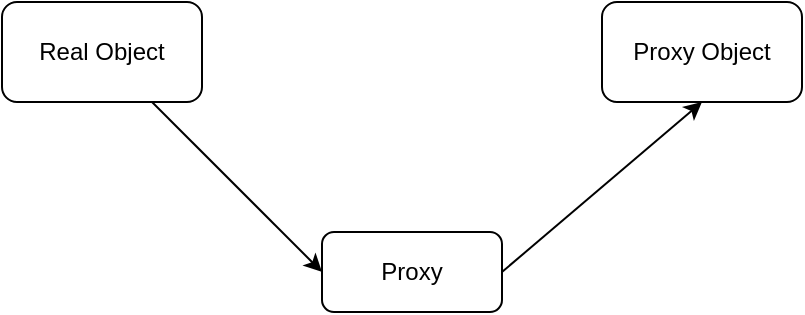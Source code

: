 <mxfile>
    <diagram id="-wFUJOsGr7J_RqqLI97T" name="Page-1">
        <mxGraphModel dx="753" dy="617" grid="1" gridSize="10" guides="1" tooltips="1" connect="1" arrows="1" fold="1" page="1" pageScale="1" pageWidth="827" pageHeight="1169" math="0" shadow="0">
            <root>
                <mxCell id="0"/>
                <mxCell id="1" parent="0"/>
                <mxCell id="5" style="edgeStyle=none;html=1;entryX=0;entryY=0.5;entryDx=0;entryDy=0;" edge="1" parent="1" source="2" target="3">
                    <mxGeometry relative="1" as="geometry"/>
                </mxCell>
                <mxCell id="2" value="Real Object" style="rounded=1;whiteSpace=wrap;html=1;" vertex="1" parent="1">
                    <mxGeometry x="130" y="110" width="100" height="50" as="geometry"/>
                </mxCell>
                <mxCell id="6" style="edgeStyle=none;html=1;entryX=0.5;entryY=1;entryDx=0;entryDy=0;exitX=1;exitY=0.5;exitDx=0;exitDy=0;" edge="1" parent="1" source="3" target="4">
                    <mxGeometry relative="1" as="geometry"/>
                </mxCell>
                <mxCell id="3" value="Proxy" style="rounded=1;whiteSpace=wrap;html=1;" vertex="1" parent="1">
                    <mxGeometry x="290" y="225" width="90" height="40" as="geometry"/>
                </mxCell>
                <mxCell id="4" value="Proxy Object" style="rounded=1;whiteSpace=wrap;html=1;" vertex="1" parent="1">
                    <mxGeometry x="430" y="110" width="100" height="50" as="geometry"/>
                </mxCell>
            </root>
        </mxGraphModel>
    </diagram>
</mxfile>